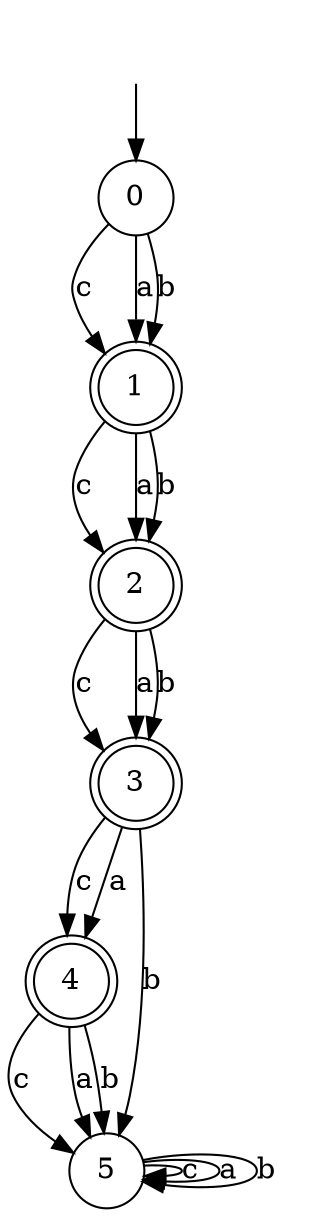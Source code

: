 digraph g {
__start [label=""shape=none]
	0[shape="circle" label="0"]
	1[shape="doublecircle" label="1"]
	2[shape="doublecircle" label="2"]
	3[shape="doublecircle" label="3"]
	4[shape="doublecircle" label="4"]
	5[shape="circle" label="5"]
__start -> 0
	0->1 [label="c"]
	0->1 [label="a"]
	0->1 [label="b"]
	1->2 [label="c"]
	1->2 [label="a"]
	1->2 [label="b"]
	2->3 [label="c"]
	2->3 [label="a"]
	2->3 [label="b"]
	3->4 [label="c"]
	3->4 [label="a"]
	3->5 [label="b"]
	4->5 [label="c"]
	4->5 [label="a"]
	4->5 [label="b"]
	5->5 [label="c"]
	5->5 [label="a"]
	5->5 [label="b"]
}
